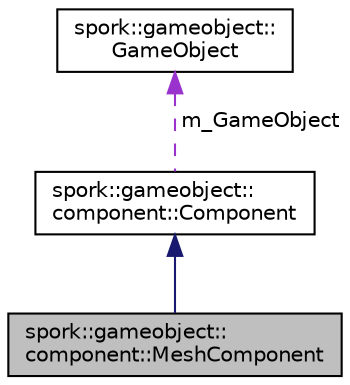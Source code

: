 digraph "spork::gameobject::component::MeshComponent"
{
  edge [fontname="Helvetica",fontsize="10",labelfontname="Helvetica",labelfontsize="10"];
  node [fontname="Helvetica",fontsize="10",shape=record];
  Node2 [label="spork::gameobject::\lcomponent::MeshComponent",height=0.2,width=0.4,color="black", fillcolor="grey75", style="filled", fontcolor="black"];
  Node3 -> Node2 [dir="back",color="midnightblue",fontsize="10",style="solid",fontname="Helvetica"];
  Node3 [label="spork::gameobject::\lcomponent::Component",height=0.2,width=0.4,color="black", fillcolor="white", style="filled",URL="$classspork_1_1gameobject_1_1component_1_1_component.html",tooltip="Component Base Class. "];
  Node4 -> Node3 [dir="back",color="darkorchid3",fontsize="10",style="dashed",label=" m_GameObject" ,fontname="Helvetica"];
  Node4 [label="spork::gameobject::\lGameObject",height=0.2,width=0.4,color="black", fillcolor="white", style="filled",URL="$classspork_1_1gameobject_1_1_game_object.html",tooltip="Game Object Class. "];
}
